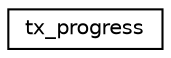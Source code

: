 digraph "Graphical Class Hierarchy"
{
 // INTERACTIVE_SVG=YES
  edge [fontname="Helvetica",fontsize="10",labelfontname="Helvetica",labelfontsize="10"];
  node [fontname="Helvetica",fontsize="10",shape=record];
  rankdir="LR";
  Node0 [label="tx_progress",height=0.2,width=0.4,color="black", fillcolor="white", style="filled",URL="$structtx__progress.html"];
}
